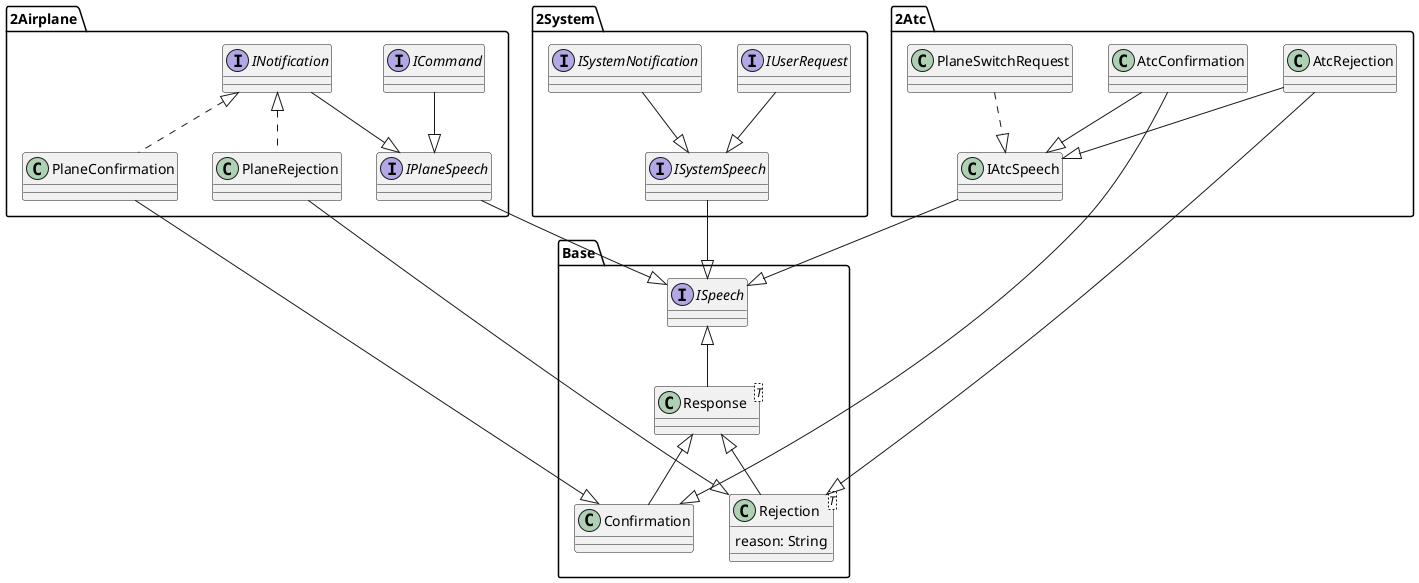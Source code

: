 @startuml

package "Base"{
 interface ISpeech
 class Response<T>
 ISpeech <|-- Response
 class Rejection<T>

 Response <|-- Confirmation
 Response <|-- Rejection
 class Confirmation
 class Rejection{
  reason: String
 }
}

package "2Airplane"{
 interface IPlaneSpeech
 IPlaneSpeech --|> ISpeech
 interface ICommand
 ICommand --|> IPlaneSpeech
 interface INotification
 INotification --|> IPlaneSpeech

 class PlaneRejection
 PlaneRejection --|> Rejection
 PlaneRejection .up.|> INotification

 class PlaneConfirmation
 PlaneConfirmation --|> Confirmation
 PlaneConfirmation .up.|> INotification
}

package "2Atc"{
 class IAtcSpeech
 IAtcSpeech --|> ISpeech

 class PlaneSwitchRequest
 PlaneSwitchRequest ..|> IAtcSpeech

 class AtcConfirmation
 AtcConfirmation --|> Confirmation
 AtcConfirmation --|> IAtcSpeech

 class AtcRejection
 AtcRejection --|> Rejection
 AtcRejection --|> IAtcSpeech
}

package "2System"{
  interface ISystemSpeech
  ISystemSpeech --|> ISpeech
  interface IUserRequest
  IUserRequest --|> ISystemSpeech
  interface ISystemNotification
  ISystemNotification --|> ISystemSpeech
}



@enduml